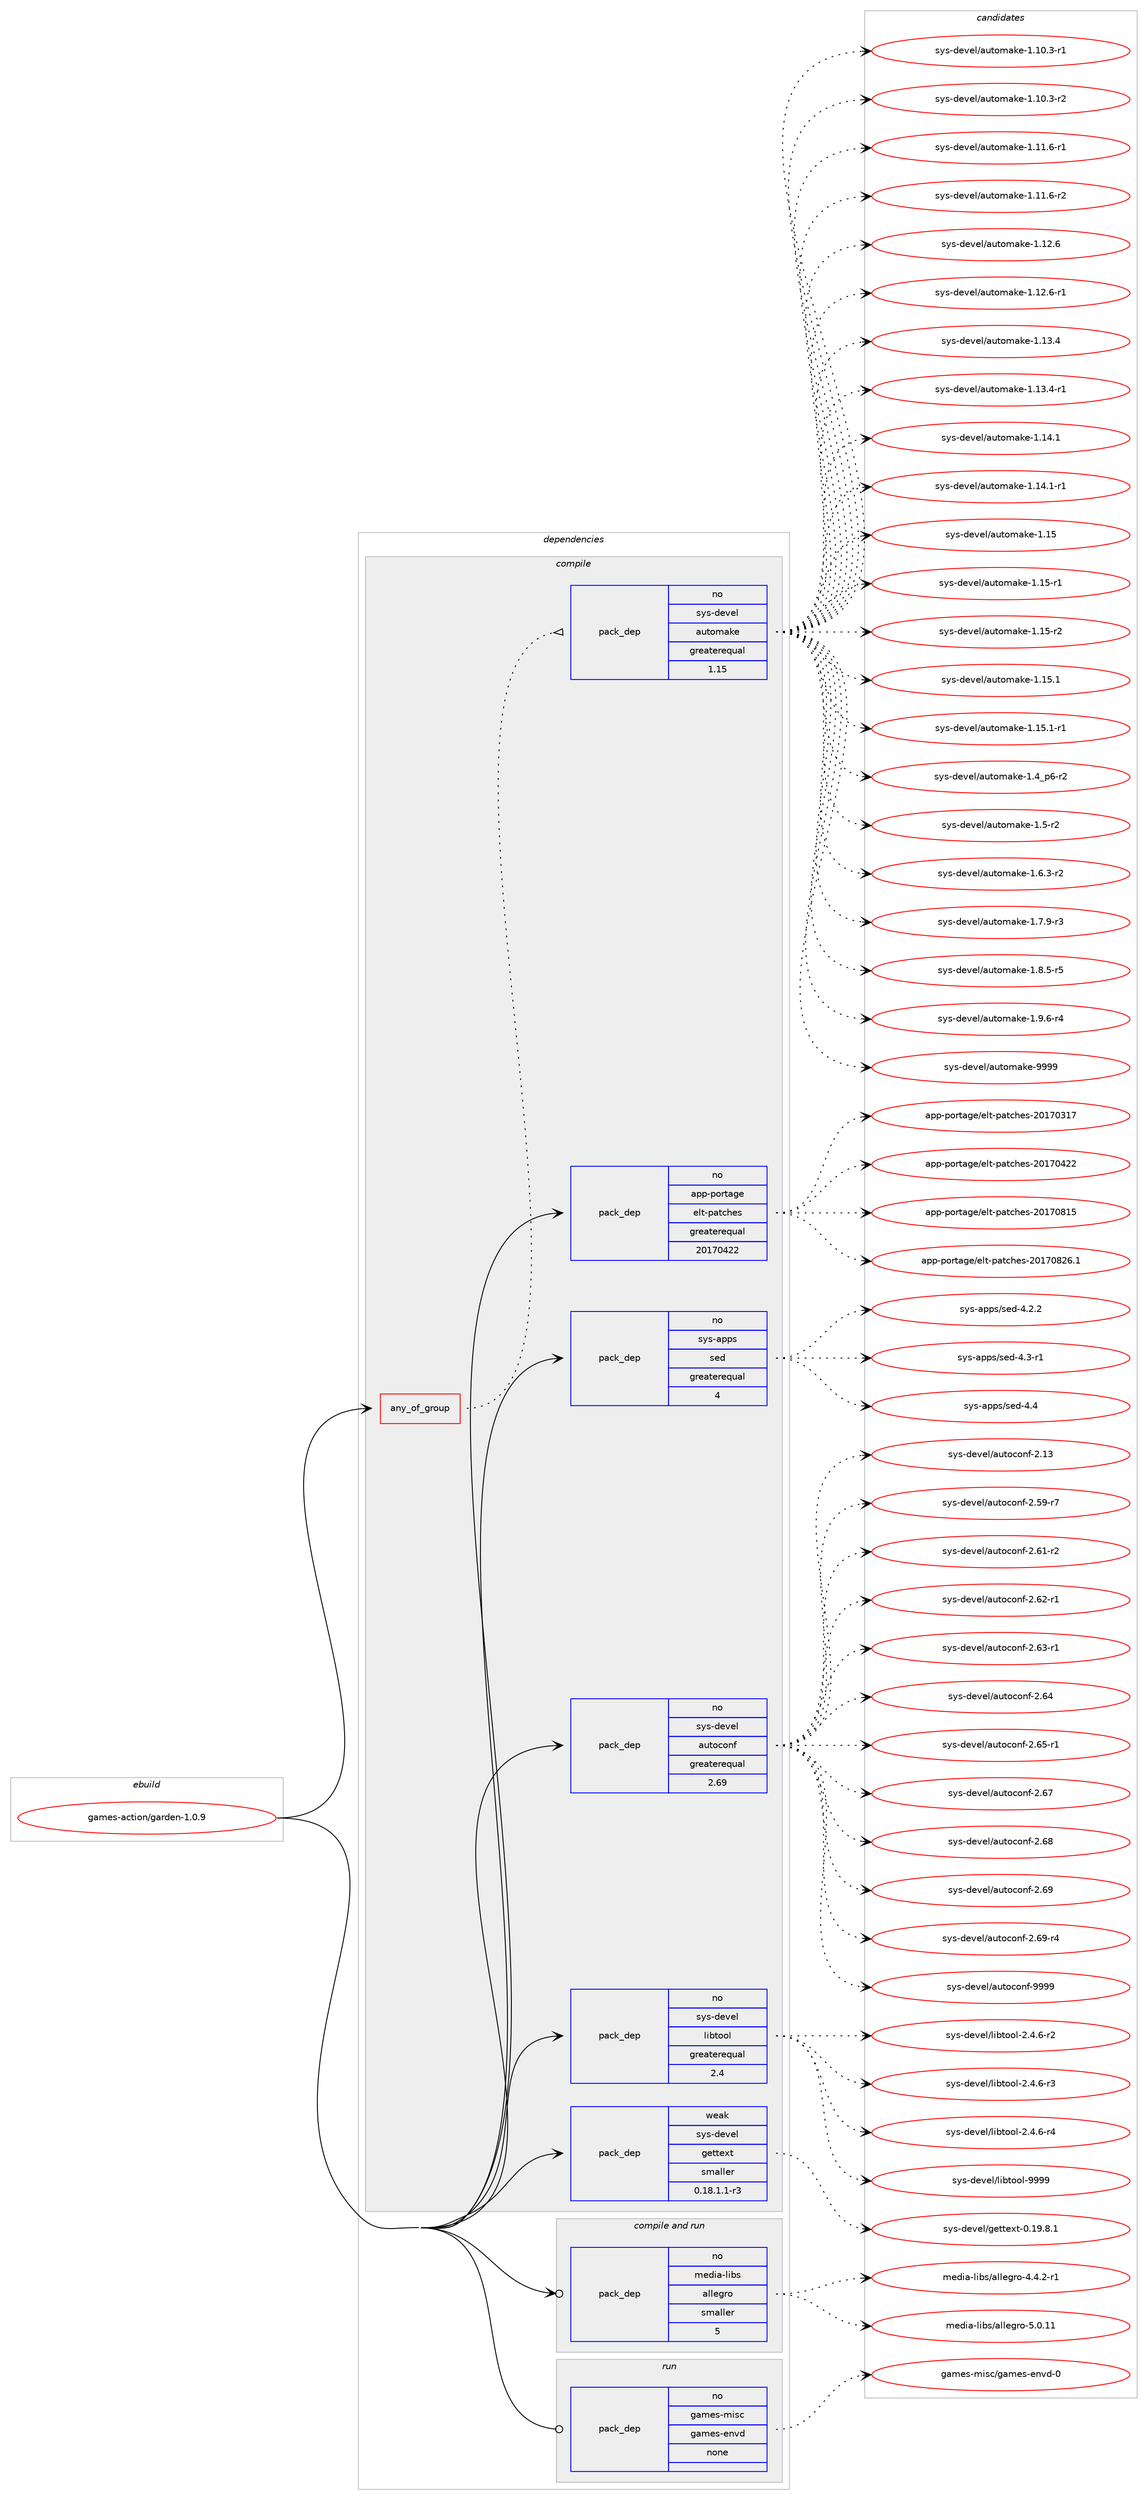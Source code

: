 digraph prolog {

# *************
# Graph options
# *************

newrank=true;
concentrate=true;
compound=true;
graph [rankdir=LR,fontname=Helvetica,fontsize=10,ranksep=1.5];#, ranksep=2.5, nodesep=0.2];
edge  [arrowhead=vee];
node  [fontname=Helvetica,fontsize=10];

# **********
# The ebuild
# **********

subgraph cluster_leftcol {
color=gray;
rank=same;
label=<<i>ebuild</i>>;
id [label="games-action/garden-1.0.9", color=red, width=4, href="../games-action/garden-1.0.9.svg"];
}

# ****************
# The dependencies
# ****************

subgraph cluster_midcol {
color=gray;
label=<<i>dependencies</i>>;
subgraph cluster_compile {
fillcolor="#eeeeee";
style=filled;
label=<<i>compile</i>>;
subgraph any4305 {
dependency292776 [label=<<TABLE BORDER="0" CELLBORDER="1" CELLSPACING="0" CELLPADDING="4"><TR><TD CELLPADDING="10">any_of_group</TD></TR></TABLE>>, shape=none, color=red];subgraph pack208803 {
dependency292777 [label=<<TABLE BORDER="0" CELLBORDER="1" CELLSPACING="0" CELLPADDING="4" WIDTH="220"><TR><TD ROWSPAN="6" CELLPADDING="30">pack_dep</TD></TR><TR><TD WIDTH="110">no</TD></TR><TR><TD>sys-devel</TD></TR><TR><TD>automake</TD></TR><TR><TD>greaterequal</TD></TR><TR><TD>1.15</TD></TR></TABLE>>, shape=none, color=blue];
}
dependency292776:e -> dependency292777:w [weight=20,style="dotted",arrowhead="oinv"];
}
id:e -> dependency292776:w [weight=20,style="solid",arrowhead="vee"];
subgraph pack208804 {
dependency292778 [label=<<TABLE BORDER="0" CELLBORDER="1" CELLSPACING="0" CELLPADDING="4" WIDTH="220"><TR><TD ROWSPAN="6" CELLPADDING="30">pack_dep</TD></TR><TR><TD WIDTH="110">no</TD></TR><TR><TD>app-portage</TD></TR><TR><TD>elt-patches</TD></TR><TR><TD>greaterequal</TD></TR><TR><TD>20170422</TD></TR></TABLE>>, shape=none, color=blue];
}
id:e -> dependency292778:w [weight=20,style="solid",arrowhead="vee"];
subgraph pack208805 {
dependency292779 [label=<<TABLE BORDER="0" CELLBORDER="1" CELLSPACING="0" CELLPADDING="4" WIDTH="220"><TR><TD ROWSPAN="6" CELLPADDING="30">pack_dep</TD></TR><TR><TD WIDTH="110">no</TD></TR><TR><TD>sys-apps</TD></TR><TR><TD>sed</TD></TR><TR><TD>greaterequal</TD></TR><TR><TD>4</TD></TR></TABLE>>, shape=none, color=blue];
}
id:e -> dependency292779:w [weight=20,style="solid",arrowhead="vee"];
subgraph pack208806 {
dependency292780 [label=<<TABLE BORDER="0" CELLBORDER="1" CELLSPACING="0" CELLPADDING="4" WIDTH="220"><TR><TD ROWSPAN="6" CELLPADDING="30">pack_dep</TD></TR><TR><TD WIDTH="110">no</TD></TR><TR><TD>sys-devel</TD></TR><TR><TD>autoconf</TD></TR><TR><TD>greaterequal</TD></TR><TR><TD>2.69</TD></TR></TABLE>>, shape=none, color=blue];
}
id:e -> dependency292780:w [weight=20,style="solid",arrowhead="vee"];
subgraph pack208807 {
dependency292781 [label=<<TABLE BORDER="0" CELLBORDER="1" CELLSPACING="0" CELLPADDING="4" WIDTH="220"><TR><TD ROWSPAN="6" CELLPADDING="30">pack_dep</TD></TR><TR><TD WIDTH="110">no</TD></TR><TR><TD>sys-devel</TD></TR><TR><TD>libtool</TD></TR><TR><TD>greaterequal</TD></TR><TR><TD>2.4</TD></TR></TABLE>>, shape=none, color=blue];
}
id:e -> dependency292781:w [weight=20,style="solid",arrowhead="vee"];
subgraph pack208808 {
dependency292782 [label=<<TABLE BORDER="0" CELLBORDER="1" CELLSPACING="0" CELLPADDING="4" WIDTH="220"><TR><TD ROWSPAN="6" CELLPADDING="30">pack_dep</TD></TR><TR><TD WIDTH="110">weak</TD></TR><TR><TD>sys-devel</TD></TR><TR><TD>gettext</TD></TR><TR><TD>smaller</TD></TR><TR><TD>0.18.1.1-r3</TD></TR></TABLE>>, shape=none, color=blue];
}
id:e -> dependency292782:w [weight=20,style="solid",arrowhead="vee"];
}
subgraph cluster_compileandrun {
fillcolor="#eeeeee";
style=filled;
label=<<i>compile and run</i>>;
subgraph pack208809 {
dependency292783 [label=<<TABLE BORDER="0" CELLBORDER="1" CELLSPACING="0" CELLPADDING="4" WIDTH="220"><TR><TD ROWSPAN="6" CELLPADDING="30">pack_dep</TD></TR><TR><TD WIDTH="110">no</TD></TR><TR><TD>media-libs</TD></TR><TR><TD>allegro</TD></TR><TR><TD>smaller</TD></TR><TR><TD>5</TD></TR></TABLE>>, shape=none, color=blue];
}
id:e -> dependency292783:w [weight=20,style="solid",arrowhead="odotvee"];
}
subgraph cluster_run {
fillcolor="#eeeeee";
style=filled;
label=<<i>run</i>>;
subgraph pack208810 {
dependency292784 [label=<<TABLE BORDER="0" CELLBORDER="1" CELLSPACING="0" CELLPADDING="4" WIDTH="220"><TR><TD ROWSPAN="6" CELLPADDING="30">pack_dep</TD></TR><TR><TD WIDTH="110">no</TD></TR><TR><TD>games-misc</TD></TR><TR><TD>games-envd</TD></TR><TR><TD>none</TD></TR><TR><TD></TD></TR></TABLE>>, shape=none, color=blue];
}
id:e -> dependency292784:w [weight=20,style="solid",arrowhead="odot"];
}
}

# **************
# The candidates
# **************

subgraph cluster_choices {
rank=same;
color=gray;
label=<<i>candidates</i>>;

subgraph choice208803 {
color=black;
nodesep=1;
choice11512111545100101118101108479711711611110997107101454946494846514511449 [label="sys-devel/automake-1.10.3-r1", color=red, width=4,href="../sys-devel/automake-1.10.3-r1.svg"];
choice11512111545100101118101108479711711611110997107101454946494846514511450 [label="sys-devel/automake-1.10.3-r2", color=red, width=4,href="../sys-devel/automake-1.10.3-r2.svg"];
choice11512111545100101118101108479711711611110997107101454946494946544511449 [label="sys-devel/automake-1.11.6-r1", color=red, width=4,href="../sys-devel/automake-1.11.6-r1.svg"];
choice11512111545100101118101108479711711611110997107101454946494946544511450 [label="sys-devel/automake-1.11.6-r2", color=red, width=4,href="../sys-devel/automake-1.11.6-r2.svg"];
choice1151211154510010111810110847971171161111099710710145494649504654 [label="sys-devel/automake-1.12.6", color=red, width=4,href="../sys-devel/automake-1.12.6.svg"];
choice11512111545100101118101108479711711611110997107101454946495046544511449 [label="sys-devel/automake-1.12.6-r1", color=red, width=4,href="../sys-devel/automake-1.12.6-r1.svg"];
choice1151211154510010111810110847971171161111099710710145494649514652 [label="sys-devel/automake-1.13.4", color=red, width=4,href="../sys-devel/automake-1.13.4.svg"];
choice11512111545100101118101108479711711611110997107101454946495146524511449 [label="sys-devel/automake-1.13.4-r1", color=red, width=4,href="../sys-devel/automake-1.13.4-r1.svg"];
choice1151211154510010111810110847971171161111099710710145494649524649 [label="sys-devel/automake-1.14.1", color=red, width=4,href="../sys-devel/automake-1.14.1.svg"];
choice11512111545100101118101108479711711611110997107101454946495246494511449 [label="sys-devel/automake-1.14.1-r1", color=red, width=4,href="../sys-devel/automake-1.14.1-r1.svg"];
choice115121115451001011181011084797117116111109971071014549464953 [label="sys-devel/automake-1.15", color=red, width=4,href="../sys-devel/automake-1.15.svg"];
choice1151211154510010111810110847971171161111099710710145494649534511449 [label="sys-devel/automake-1.15-r1", color=red, width=4,href="../sys-devel/automake-1.15-r1.svg"];
choice1151211154510010111810110847971171161111099710710145494649534511450 [label="sys-devel/automake-1.15-r2", color=red, width=4,href="../sys-devel/automake-1.15-r2.svg"];
choice1151211154510010111810110847971171161111099710710145494649534649 [label="sys-devel/automake-1.15.1", color=red, width=4,href="../sys-devel/automake-1.15.1.svg"];
choice11512111545100101118101108479711711611110997107101454946495346494511449 [label="sys-devel/automake-1.15.1-r1", color=red, width=4,href="../sys-devel/automake-1.15.1-r1.svg"];
choice115121115451001011181011084797117116111109971071014549465295112544511450 [label="sys-devel/automake-1.4_p6-r2", color=red, width=4,href="../sys-devel/automake-1.4_p6-r2.svg"];
choice11512111545100101118101108479711711611110997107101454946534511450 [label="sys-devel/automake-1.5-r2", color=red, width=4,href="../sys-devel/automake-1.5-r2.svg"];
choice115121115451001011181011084797117116111109971071014549465446514511450 [label="sys-devel/automake-1.6.3-r2", color=red, width=4,href="../sys-devel/automake-1.6.3-r2.svg"];
choice115121115451001011181011084797117116111109971071014549465546574511451 [label="sys-devel/automake-1.7.9-r3", color=red, width=4,href="../sys-devel/automake-1.7.9-r3.svg"];
choice115121115451001011181011084797117116111109971071014549465646534511453 [label="sys-devel/automake-1.8.5-r5", color=red, width=4,href="../sys-devel/automake-1.8.5-r5.svg"];
choice115121115451001011181011084797117116111109971071014549465746544511452 [label="sys-devel/automake-1.9.6-r4", color=red, width=4,href="../sys-devel/automake-1.9.6-r4.svg"];
choice115121115451001011181011084797117116111109971071014557575757 [label="sys-devel/automake-9999", color=red, width=4,href="../sys-devel/automake-9999.svg"];
dependency292777:e -> choice11512111545100101118101108479711711611110997107101454946494846514511449:w [style=dotted,weight="100"];
dependency292777:e -> choice11512111545100101118101108479711711611110997107101454946494846514511450:w [style=dotted,weight="100"];
dependency292777:e -> choice11512111545100101118101108479711711611110997107101454946494946544511449:w [style=dotted,weight="100"];
dependency292777:e -> choice11512111545100101118101108479711711611110997107101454946494946544511450:w [style=dotted,weight="100"];
dependency292777:e -> choice1151211154510010111810110847971171161111099710710145494649504654:w [style=dotted,weight="100"];
dependency292777:e -> choice11512111545100101118101108479711711611110997107101454946495046544511449:w [style=dotted,weight="100"];
dependency292777:e -> choice1151211154510010111810110847971171161111099710710145494649514652:w [style=dotted,weight="100"];
dependency292777:e -> choice11512111545100101118101108479711711611110997107101454946495146524511449:w [style=dotted,weight="100"];
dependency292777:e -> choice1151211154510010111810110847971171161111099710710145494649524649:w [style=dotted,weight="100"];
dependency292777:e -> choice11512111545100101118101108479711711611110997107101454946495246494511449:w [style=dotted,weight="100"];
dependency292777:e -> choice115121115451001011181011084797117116111109971071014549464953:w [style=dotted,weight="100"];
dependency292777:e -> choice1151211154510010111810110847971171161111099710710145494649534511449:w [style=dotted,weight="100"];
dependency292777:e -> choice1151211154510010111810110847971171161111099710710145494649534511450:w [style=dotted,weight="100"];
dependency292777:e -> choice1151211154510010111810110847971171161111099710710145494649534649:w [style=dotted,weight="100"];
dependency292777:e -> choice11512111545100101118101108479711711611110997107101454946495346494511449:w [style=dotted,weight="100"];
dependency292777:e -> choice115121115451001011181011084797117116111109971071014549465295112544511450:w [style=dotted,weight="100"];
dependency292777:e -> choice11512111545100101118101108479711711611110997107101454946534511450:w [style=dotted,weight="100"];
dependency292777:e -> choice115121115451001011181011084797117116111109971071014549465446514511450:w [style=dotted,weight="100"];
dependency292777:e -> choice115121115451001011181011084797117116111109971071014549465546574511451:w [style=dotted,weight="100"];
dependency292777:e -> choice115121115451001011181011084797117116111109971071014549465646534511453:w [style=dotted,weight="100"];
dependency292777:e -> choice115121115451001011181011084797117116111109971071014549465746544511452:w [style=dotted,weight="100"];
dependency292777:e -> choice115121115451001011181011084797117116111109971071014557575757:w [style=dotted,weight="100"];
}
subgraph choice208804 {
color=black;
nodesep=1;
choice97112112451121111141169710310147101108116451129711699104101115455048495548514955 [label="app-portage/elt-patches-20170317", color=red, width=4,href="../app-portage/elt-patches-20170317.svg"];
choice97112112451121111141169710310147101108116451129711699104101115455048495548525050 [label="app-portage/elt-patches-20170422", color=red, width=4,href="../app-portage/elt-patches-20170422.svg"];
choice97112112451121111141169710310147101108116451129711699104101115455048495548564953 [label="app-portage/elt-patches-20170815", color=red, width=4,href="../app-portage/elt-patches-20170815.svg"];
choice971121124511211111411697103101471011081164511297116991041011154550484955485650544649 [label="app-portage/elt-patches-20170826.1", color=red, width=4,href="../app-portage/elt-patches-20170826.1.svg"];
dependency292778:e -> choice97112112451121111141169710310147101108116451129711699104101115455048495548514955:w [style=dotted,weight="100"];
dependency292778:e -> choice97112112451121111141169710310147101108116451129711699104101115455048495548525050:w [style=dotted,weight="100"];
dependency292778:e -> choice97112112451121111141169710310147101108116451129711699104101115455048495548564953:w [style=dotted,weight="100"];
dependency292778:e -> choice971121124511211111411697103101471011081164511297116991041011154550484955485650544649:w [style=dotted,weight="100"];
}
subgraph choice208805 {
color=black;
nodesep=1;
choice115121115459711211211547115101100455246504650 [label="sys-apps/sed-4.2.2", color=red, width=4,href="../sys-apps/sed-4.2.2.svg"];
choice115121115459711211211547115101100455246514511449 [label="sys-apps/sed-4.3-r1", color=red, width=4,href="../sys-apps/sed-4.3-r1.svg"];
choice11512111545971121121154711510110045524652 [label="sys-apps/sed-4.4", color=red, width=4,href="../sys-apps/sed-4.4.svg"];
dependency292779:e -> choice115121115459711211211547115101100455246504650:w [style=dotted,weight="100"];
dependency292779:e -> choice115121115459711211211547115101100455246514511449:w [style=dotted,weight="100"];
dependency292779:e -> choice11512111545971121121154711510110045524652:w [style=dotted,weight="100"];
}
subgraph choice208806 {
color=black;
nodesep=1;
choice115121115451001011181011084797117116111991111101024550464951 [label="sys-devel/autoconf-2.13", color=red, width=4,href="../sys-devel/autoconf-2.13.svg"];
choice1151211154510010111810110847971171161119911111010245504653574511455 [label="sys-devel/autoconf-2.59-r7", color=red, width=4,href="../sys-devel/autoconf-2.59-r7.svg"];
choice1151211154510010111810110847971171161119911111010245504654494511450 [label="sys-devel/autoconf-2.61-r2", color=red, width=4,href="../sys-devel/autoconf-2.61-r2.svg"];
choice1151211154510010111810110847971171161119911111010245504654504511449 [label="sys-devel/autoconf-2.62-r1", color=red, width=4,href="../sys-devel/autoconf-2.62-r1.svg"];
choice1151211154510010111810110847971171161119911111010245504654514511449 [label="sys-devel/autoconf-2.63-r1", color=red, width=4,href="../sys-devel/autoconf-2.63-r1.svg"];
choice115121115451001011181011084797117116111991111101024550465452 [label="sys-devel/autoconf-2.64", color=red, width=4,href="../sys-devel/autoconf-2.64.svg"];
choice1151211154510010111810110847971171161119911111010245504654534511449 [label="sys-devel/autoconf-2.65-r1", color=red, width=4,href="../sys-devel/autoconf-2.65-r1.svg"];
choice115121115451001011181011084797117116111991111101024550465455 [label="sys-devel/autoconf-2.67", color=red, width=4,href="../sys-devel/autoconf-2.67.svg"];
choice115121115451001011181011084797117116111991111101024550465456 [label="sys-devel/autoconf-2.68", color=red, width=4,href="../sys-devel/autoconf-2.68.svg"];
choice115121115451001011181011084797117116111991111101024550465457 [label="sys-devel/autoconf-2.69", color=red, width=4,href="../sys-devel/autoconf-2.69.svg"];
choice1151211154510010111810110847971171161119911111010245504654574511452 [label="sys-devel/autoconf-2.69-r4", color=red, width=4,href="../sys-devel/autoconf-2.69-r4.svg"];
choice115121115451001011181011084797117116111991111101024557575757 [label="sys-devel/autoconf-9999", color=red, width=4,href="../sys-devel/autoconf-9999.svg"];
dependency292780:e -> choice115121115451001011181011084797117116111991111101024550464951:w [style=dotted,weight="100"];
dependency292780:e -> choice1151211154510010111810110847971171161119911111010245504653574511455:w [style=dotted,weight="100"];
dependency292780:e -> choice1151211154510010111810110847971171161119911111010245504654494511450:w [style=dotted,weight="100"];
dependency292780:e -> choice1151211154510010111810110847971171161119911111010245504654504511449:w [style=dotted,weight="100"];
dependency292780:e -> choice1151211154510010111810110847971171161119911111010245504654514511449:w [style=dotted,weight="100"];
dependency292780:e -> choice115121115451001011181011084797117116111991111101024550465452:w [style=dotted,weight="100"];
dependency292780:e -> choice1151211154510010111810110847971171161119911111010245504654534511449:w [style=dotted,weight="100"];
dependency292780:e -> choice115121115451001011181011084797117116111991111101024550465455:w [style=dotted,weight="100"];
dependency292780:e -> choice115121115451001011181011084797117116111991111101024550465456:w [style=dotted,weight="100"];
dependency292780:e -> choice115121115451001011181011084797117116111991111101024550465457:w [style=dotted,weight="100"];
dependency292780:e -> choice1151211154510010111810110847971171161119911111010245504654574511452:w [style=dotted,weight="100"];
dependency292780:e -> choice115121115451001011181011084797117116111991111101024557575757:w [style=dotted,weight="100"];
}
subgraph choice208807 {
color=black;
nodesep=1;
choice1151211154510010111810110847108105981161111111084550465246544511450 [label="sys-devel/libtool-2.4.6-r2", color=red, width=4,href="../sys-devel/libtool-2.4.6-r2.svg"];
choice1151211154510010111810110847108105981161111111084550465246544511451 [label="sys-devel/libtool-2.4.6-r3", color=red, width=4,href="../sys-devel/libtool-2.4.6-r3.svg"];
choice1151211154510010111810110847108105981161111111084550465246544511452 [label="sys-devel/libtool-2.4.6-r4", color=red, width=4,href="../sys-devel/libtool-2.4.6-r4.svg"];
choice1151211154510010111810110847108105981161111111084557575757 [label="sys-devel/libtool-9999", color=red, width=4,href="../sys-devel/libtool-9999.svg"];
dependency292781:e -> choice1151211154510010111810110847108105981161111111084550465246544511450:w [style=dotted,weight="100"];
dependency292781:e -> choice1151211154510010111810110847108105981161111111084550465246544511451:w [style=dotted,weight="100"];
dependency292781:e -> choice1151211154510010111810110847108105981161111111084550465246544511452:w [style=dotted,weight="100"];
dependency292781:e -> choice1151211154510010111810110847108105981161111111084557575757:w [style=dotted,weight="100"];
}
subgraph choice208808 {
color=black;
nodesep=1;
choice1151211154510010111810110847103101116116101120116454846495746564649 [label="sys-devel/gettext-0.19.8.1", color=red, width=4,href="../sys-devel/gettext-0.19.8.1.svg"];
dependency292782:e -> choice1151211154510010111810110847103101116116101120116454846495746564649:w [style=dotted,weight="100"];
}
subgraph choice208809 {
color=black;
nodesep=1;
choice10910110010597451081059811547971081081011031141114552465246504511449 [label="media-libs/allegro-4.4.2-r1", color=red, width=4,href="../media-libs/allegro-4.4.2-r1.svg"];
choice109101100105974510810598115479710810810110311411145534648464949 [label="media-libs/allegro-5.0.11", color=red, width=4,href="../media-libs/allegro-5.0.11.svg"];
dependency292783:e -> choice10910110010597451081059811547971081081011031141114552465246504511449:w [style=dotted,weight="100"];
dependency292783:e -> choice109101100105974510810598115479710810810110311411145534648464949:w [style=dotted,weight="100"];
}
subgraph choice208810 {
color=black;
nodesep=1;
choice1039710910111545109105115994710397109101115451011101181004548 [label="games-misc/games-envd-0", color=red, width=4,href="../games-misc/games-envd-0.svg"];
dependency292784:e -> choice1039710910111545109105115994710397109101115451011101181004548:w [style=dotted,weight="100"];
}
}

}
